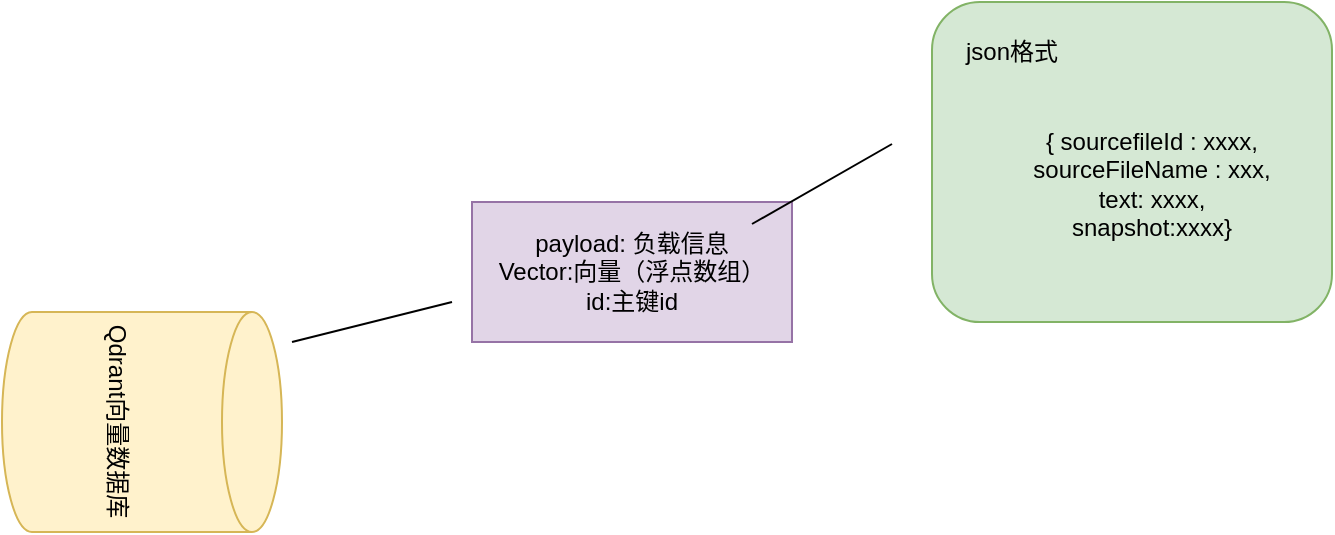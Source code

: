 <mxfile version="24.8.4">
  <diagram name="第 1 页" id="yfRj2XjdD5nMXKhG2BDy">
    <mxGraphModel dx="1259" dy="793" grid="1" gridSize="10" guides="1" tooltips="1" connect="1" arrows="1" fold="1" page="1" pageScale="1" pageWidth="827" pageHeight="1169" math="0" shadow="0">
      <root>
        <mxCell id="0" />
        <mxCell id="1" parent="0" />
        <mxCell id="JXbF04zAv1jOqZOH8JmN-3" value="Qdrant向量数据库" style="shape=cylinder3;whiteSpace=wrap;html=1;boundedLbl=1;backgroundOutline=1;size=15;rotation=90;fillColor=#fff2cc;strokeColor=#d6b656;" vertex="1" parent="1">
          <mxGeometry x="160" y="180" width="110" height="140" as="geometry" />
        </mxCell>
        <mxCell id="JXbF04zAv1jOqZOH8JmN-4" value="" style="endArrow=none;html=1;rounded=0;" edge="1" parent="1">
          <mxGeometry width="50" height="50" relative="1" as="geometry">
            <mxPoint x="290" y="210" as="sourcePoint" />
            <mxPoint x="370" y="190" as="targetPoint" />
          </mxGeometry>
        </mxCell>
        <mxCell id="JXbF04zAv1jOqZOH8JmN-5" value="&lt;div&gt;&lt;br&gt;&lt;/div&gt;payload: 负载信息&lt;div&gt;Vector:向量（浮点数组）&lt;/div&gt;&lt;div&gt;id:主键id&lt;/div&gt;&lt;div&gt;&lt;br&gt;&lt;/div&gt;" style="rounded=0;whiteSpace=wrap;html=1;fillColor=#e1d5e7;strokeColor=#9673a6;" vertex="1" parent="1">
          <mxGeometry x="380" y="140" width="160" height="70" as="geometry" />
        </mxCell>
        <mxCell id="JXbF04zAv1jOqZOH8JmN-6" value="" style="endArrow=none;html=1;rounded=0;" edge="1" parent="1">
          <mxGeometry width="50" height="50" relative="1" as="geometry">
            <mxPoint x="520" y="151" as="sourcePoint" />
            <mxPoint x="590" y="111" as="targetPoint" />
          </mxGeometry>
        </mxCell>
        <mxCell id="JXbF04zAv1jOqZOH8JmN-7" value="" style="rounded=1;whiteSpace=wrap;html=1;fillColor=#d5e8d4;strokeColor=#82b366;" vertex="1" parent="1">
          <mxGeometry x="610" y="40" width="200" height="160" as="geometry" />
        </mxCell>
        <mxCell id="JXbF04zAv1jOqZOH8JmN-8" value="json格式" style="text;html=1;align=center;verticalAlign=middle;whiteSpace=wrap;rounded=0;" vertex="1" parent="1">
          <mxGeometry x="620" y="50" width="60" height="30" as="geometry" />
        </mxCell>
        <mxCell id="JXbF04zAv1jOqZOH8JmN-9" value="{ sourcefileId : xxxx,&lt;div&gt;sourceFileName : xxx,&lt;/div&gt;&lt;div&gt;text: xxxx,&lt;/div&gt;&lt;div&gt;&lt;span style=&quot;background-color: initial;&quot;&gt;snapshot:xxxx}&lt;/span&gt;&lt;/div&gt;" style="text;html=1;align=center;verticalAlign=middle;whiteSpace=wrap;rounded=0;" vertex="1" parent="1">
          <mxGeometry x="630" y="101" width="180" height="60" as="geometry" />
        </mxCell>
      </root>
    </mxGraphModel>
  </diagram>
</mxfile>
